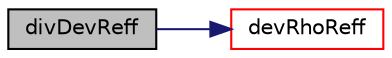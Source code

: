 digraph "divDevReff"
{
  bgcolor="transparent";
  edge [fontname="Helvetica",fontsize="10",labelfontname="Helvetica",labelfontsize="10"];
  node [fontname="Helvetica",fontsize="10",shape=record];
  rankdir="LR";
  Node1 [label="divDevReff",height=0.2,width=0.4,color="black", fillcolor="grey75", style="filled", fontcolor="black"];
  Node1 -> Node2 [color="midnightblue",fontsize="10",style="solid",fontname="Helvetica"];
  Node2 [label="devRhoReff",height=0.2,width=0.4,color="red",URL="$a01068.html#a2100c17734b208e9539274853e45243b",tooltip="Return the effective stress tensor. "];
}
